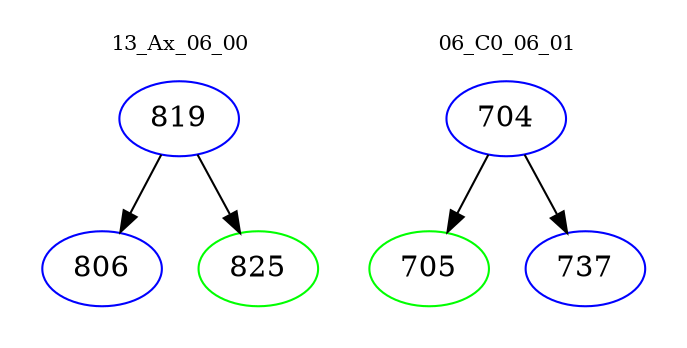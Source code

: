 digraph{
subgraph cluster_0 {
color = white
label = "13_Ax_06_00";
fontsize=10;
T0_819 [label="819", color="blue"]
T0_819 -> T0_806 [color="black"]
T0_806 [label="806", color="blue"]
T0_819 -> T0_825 [color="black"]
T0_825 [label="825", color="green"]
}
subgraph cluster_1 {
color = white
label = "06_C0_06_01";
fontsize=10;
T1_704 [label="704", color="blue"]
T1_704 -> T1_705 [color="black"]
T1_705 [label="705", color="green"]
T1_704 -> T1_737 [color="black"]
T1_737 [label="737", color="blue"]
}
}
